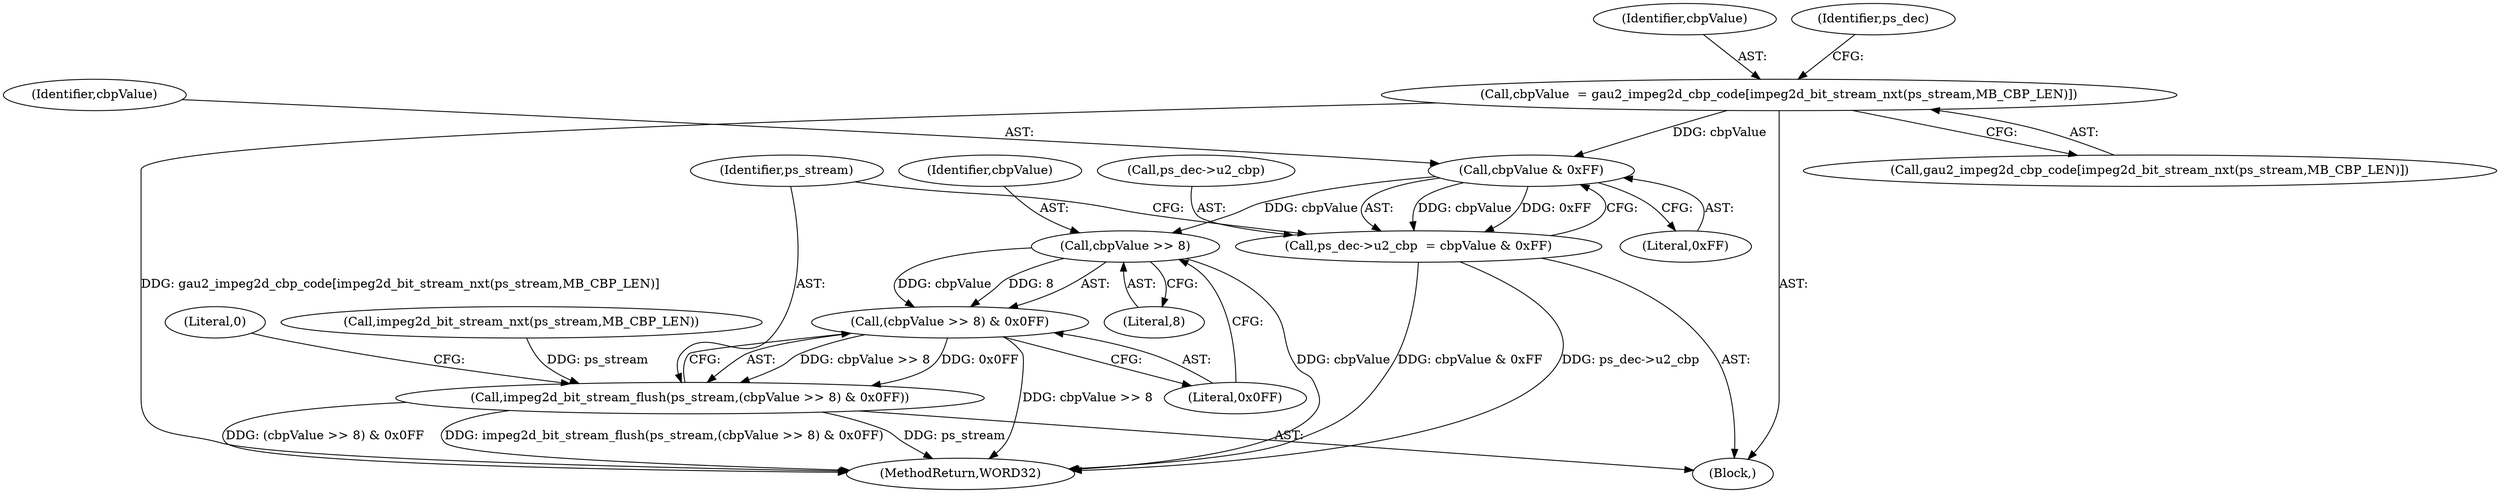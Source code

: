 digraph "0_Android_58a6822d7140137ce957c6d2fc20bae1374186c1_0@array" {
"1000520" [label="(Call,cbpValue  = gau2_impeg2d_cbp_code[impeg2d_bit_stream_nxt(ps_stream,MB_CBP_LEN)])"];
"1000531" [label="(Call,cbpValue & 0xFF)"];
"1000527" [label="(Call,ps_dec->u2_cbp  = cbpValue & 0xFF)"];
"1000537" [label="(Call,cbpValue >> 8)"];
"1000536" [label="(Call,(cbpValue >> 8) & 0x0FF)"];
"1000534" [label="(Call,impeg2d_bit_stream_flush(ps_stream,(cbpValue >> 8) & 0x0FF))"];
"1000550" [label="(MethodReturn,WORD32)"];
"1000532" [label="(Identifier,cbpValue)"];
"1000518" [label="(Block,)"];
"1000536" [label="(Call,(cbpValue >> 8) & 0x0FF)"];
"1000521" [label="(Identifier,cbpValue)"];
"1000540" [label="(Literal,0x0FF)"];
"1000528" [label="(Call,ps_dec->u2_cbp)"];
"1000538" [label="(Identifier,cbpValue)"];
"1000522" [label="(Call,gau2_impeg2d_cbp_code[impeg2d_bit_stream_nxt(ps_stream,MB_CBP_LEN)])"];
"1000533" [label="(Literal,0xFF)"];
"1000527" [label="(Call,ps_dec->u2_cbp  = cbpValue & 0xFF)"];
"1000539" [label="(Literal,8)"];
"1000520" [label="(Call,cbpValue  = gau2_impeg2d_cbp_code[impeg2d_bit_stream_nxt(ps_stream,MB_CBP_LEN)])"];
"1000537" [label="(Call,cbpValue >> 8)"];
"1000535" [label="(Identifier,ps_stream)"];
"1000549" [label="(Literal,0)"];
"1000534" [label="(Call,impeg2d_bit_stream_flush(ps_stream,(cbpValue >> 8) & 0x0FF))"];
"1000529" [label="(Identifier,ps_dec)"];
"1000531" [label="(Call,cbpValue & 0xFF)"];
"1000524" [label="(Call,impeg2d_bit_stream_nxt(ps_stream,MB_CBP_LEN))"];
"1000520" -> "1000518"  [label="AST: "];
"1000520" -> "1000522"  [label="CFG: "];
"1000521" -> "1000520"  [label="AST: "];
"1000522" -> "1000520"  [label="AST: "];
"1000529" -> "1000520"  [label="CFG: "];
"1000520" -> "1000550"  [label="DDG: gau2_impeg2d_cbp_code[impeg2d_bit_stream_nxt(ps_stream,MB_CBP_LEN)]"];
"1000520" -> "1000531"  [label="DDG: cbpValue"];
"1000531" -> "1000527"  [label="AST: "];
"1000531" -> "1000533"  [label="CFG: "];
"1000532" -> "1000531"  [label="AST: "];
"1000533" -> "1000531"  [label="AST: "];
"1000527" -> "1000531"  [label="CFG: "];
"1000531" -> "1000527"  [label="DDG: cbpValue"];
"1000531" -> "1000527"  [label="DDG: 0xFF"];
"1000531" -> "1000537"  [label="DDG: cbpValue"];
"1000527" -> "1000518"  [label="AST: "];
"1000528" -> "1000527"  [label="AST: "];
"1000535" -> "1000527"  [label="CFG: "];
"1000527" -> "1000550"  [label="DDG: ps_dec->u2_cbp"];
"1000527" -> "1000550"  [label="DDG: cbpValue & 0xFF"];
"1000537" -> "1000536"  [label="AST: "];
"1000537" -> "1000539"  [label="CFG: "];
"1000538" -> "1000537"  [label="AST: "];
"1000539" -> "1000537"  [label="AST: "];
"1000540" -> "1000537"  [label="CFG: "];
"1000537" -> "1000550"  [label="DDG: cbpValue"];
"1000537" -> "1000536"  [label="DDG: cbpValue"];
"1000537" -> "1000536"  [label="DDG: 8"];
"1000536" -> "1000534"  [label="AST: "];
"1000536" -> "1000540"  [label="CFG: "];
"1000540" -> "1000536"  [label="AST: "];
"1000534" -> "1000536"  [label="CFG: "];
"1000536" -> "1000550"  [label="DDG: cbpValue >> 8"];
"1000536" -> "1000534"  [label="DDG: cbpValue >> 8"];
"1000536" -> "1000534"  [label="DDG: 0x0FF"];
"1000534" -> "1000518"  [label="AST: "];
"1000535" -> "1000534"  [label="AST: "];
"1000549" -> "1000534"  [label="CFG: "];
"1000534" -> "1000550"  [label="DDG: (cbpValue >> 8) & 0x0FF"];
"1000534" -> "1000550"  [label="DDG: impeg2d_bit_stream_flush(ps_stream,(cbpValue >> 8) & 0x0FF)"];
"1000534" -> "1000550"  [label="DDG: ps_stream"];
"1000524" -> "1000534"  [label="DDG: ps_stream"];
}
